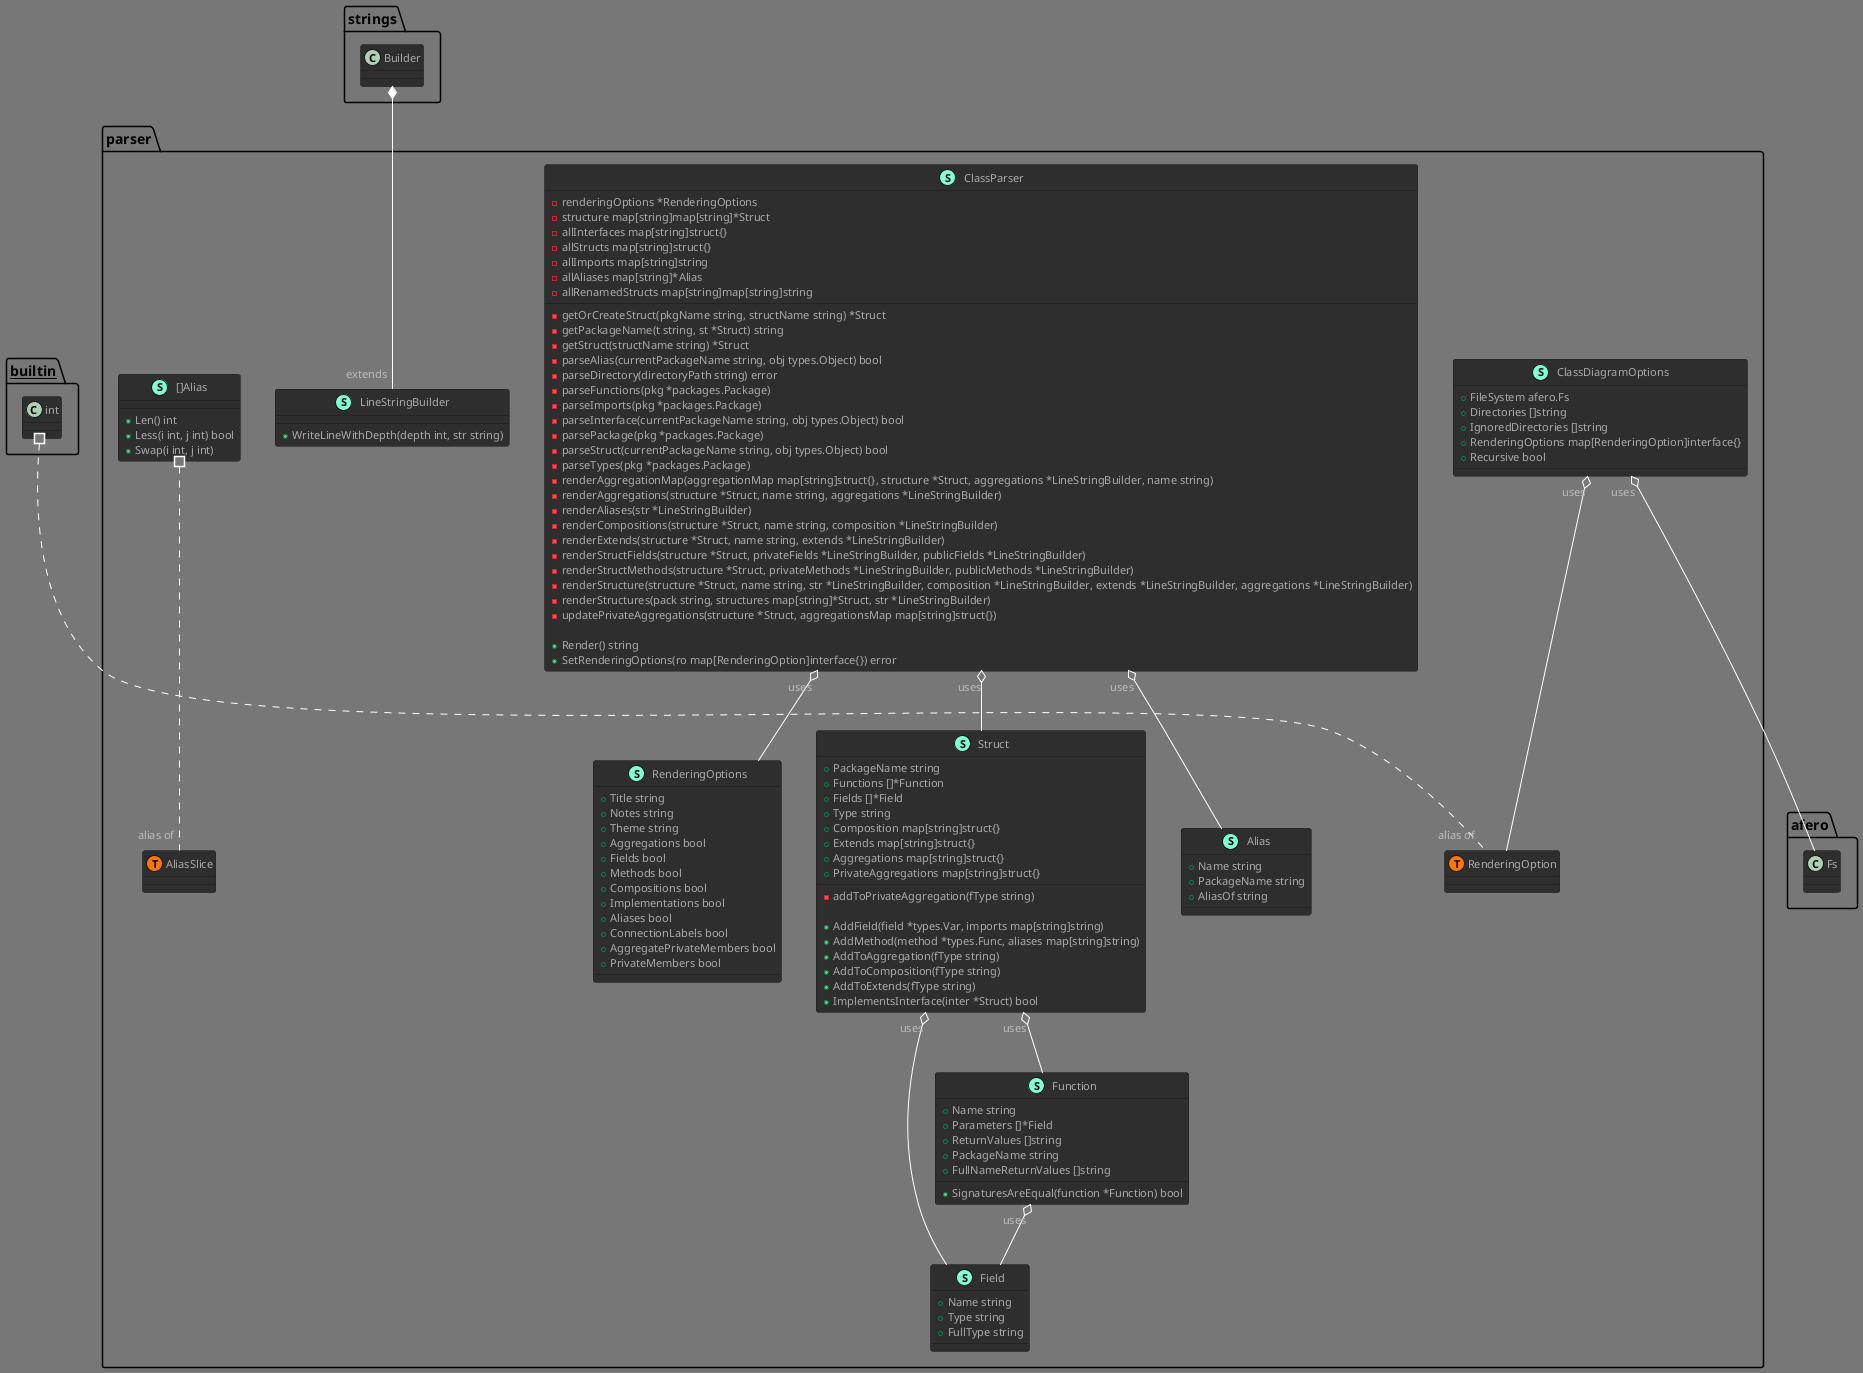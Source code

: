 @startuml
!theme reddress-darkorange
skinparam class {
  attributeIconSize 8
}
namespace parser {
    class Alias << (S,Aquamarine) >> {
        + Name string
        + PackageName string
        + AliasOf string

    }
    class ClassDiagramOptions << (S,Aquamarine) >> {
        + FileSystem afero.Fs
        + Directories []string
        + IgnoredDirectories []string
        + RenderingOptions map[RenderingOption]interface{}
        + Recursive bool

    }
    class ClassParser << (S,Aquamarine) >> {
        - renderingOptions *RenderingOptions
        - structure map[string]map[string]*Struct
        - allInterfaces map[string]struct{}
        - allStructs map[string]struct{}
        - allImports map[string]string
        - allAliases map[string]*Alias
        - allRenamedStructs map[string]map[string]string

        - getOrCreateStruct(pkgName string, structName string) *Struct
        - getPackageName(t string, st *Struct) string
        - getStruct(structName string) *Struct
        - parseAlias(currentPackageName string, obj types.Object) bool
        - parseDirectory(directoryPath string) error
        - parseFunctions(pkg *packages.Package)
        - parseImports(pkg *packages.Package)
        - parseInterface(currentPackageName string, obj types.Object) bool
        - parsePackage(pkg *packages.Package)
        - parseStruct(currentPackageName string, obj types.Object) bool
        - parseTypes(pkg *packages.Package)
        - renderAggregationMap(aggregationMap map[string]struct{}, structure *Struct, aggregations *LineStringBuilder, name string)
        - renderAggregations(structure *Struct, name string, aggregations *LineStringBuilder)
        - renderAliases(str *LineStringBuilder)
        - renderCompositions(structure *Struct, name string, composition *LineStringBuilder)
        - renderExtends(structure *Struct, name string, extends *LineStringBuilder)
        - renderStructFields(structure *Struct, privateFields *LineStringBuilder, publicFields *LineStringBuilder)
        - renderStructMethods(structure *Struct, privateMethods *LineStringBuilder, publicMethods *LineStringBuilder)
        - renderStructure(structure *Struct, name string, str *LineStringBuilder, composition *LineStringBuilder, extends *LineStringBuilder, aggregations *LineStringBuilder)
        - renderStructures(pack string, structures map[string]*Struct, str *LineStringBuilder)
        - updatePrivateAggregations(structure *Struct, aggregationsMap map[string]struct{})

        + Render() string
        + SetRenderingOptions(ro map[RenderingOption]interface{}) error

    }
    class Field << (S,Aquamarine) >> {
        + Name string
        + Type string
        + FullType string

    }
    class Function << (S,Aquamarine) >> {
        + Name string
        + Parameters []*Field
        + ReturnValues []string
        + PackageName string
        + FullNameReturnValues []string

        + SignaturesAreEqual(function *Function) bool

    }
    class LineStringBuilder << (S,Aquamarine) >> {
        + WriteLineWithDepth(depth int, str string)

    }
    class RenderingOptions << (S,Aquamarine) >> {
        + Title string
        + Notes string
        + Theme string
        + Aggregations bool
        + Fields bool
        + Methods bool
        + Compositions bool
        + Implementations bool
        + Aliases bool
        + ConnectionLabels bool
        + AggregatePrivateMembers bool
        + PrivateMembers bool

    }
    class Struct << (S,Aquamarine) >> {
        + PackageName string
        + Functions []*Function
        + Fields []*Field
        + Type string
        + Composition map[string]struct{}
        + Extends map[string]struct{}
        + Aggregations map[string]struct{}
        + PrivateAggregations map[string]struct{}

        - addToPrivateAggregation(fType string)

        + AddField(field *types.Var, imports map[string]string)
        + AddMethod(method *types.Func, aliases map[string]string)
        + AddToAggregation(fType string)
        + AddToComposition(fType string)
        + AddToExtends(fType string)
        + ImplementsInterface(inter *Struct) bool

    }
    class []Alias << (S,Aquamarine) >> {
        + Len() int
        + Less(i int, j int) bool
        + Swap(i int, j int)

    }
    class parser.AliasSlice << (T, #FF7700) >>  {
    }
    class parser.RenderingOption << (T, #FF7700) >>  {
    }
}
"strings.Builder" *-- "extends""parser.LineStringBuilder"


"parser.ClassDiagramOptions""uses" o-- "afero.Fs"
"parser.ClassDiagramOptions""uses" o-- "parser.RenderingOption"
"parser.ClassParser""uses" o-- "parser.Alias"
"parser.ClassParser""uses" o-- "parser.RenderingOptions"
"parser.ClassParser""uses" o-- "parser.Struct"
"parser.Function""uses" o-- "parser.Field"
"parser.Struct""uses" o-- "parser.Field"
"parser.Struct""uses" o-- "parser.Function"

"__builtin__.int" #.. "alias of""parser.RenderingOption"
"parser.[]Alias" #.. "alias of""parser.AliasSlice"
@enduml
